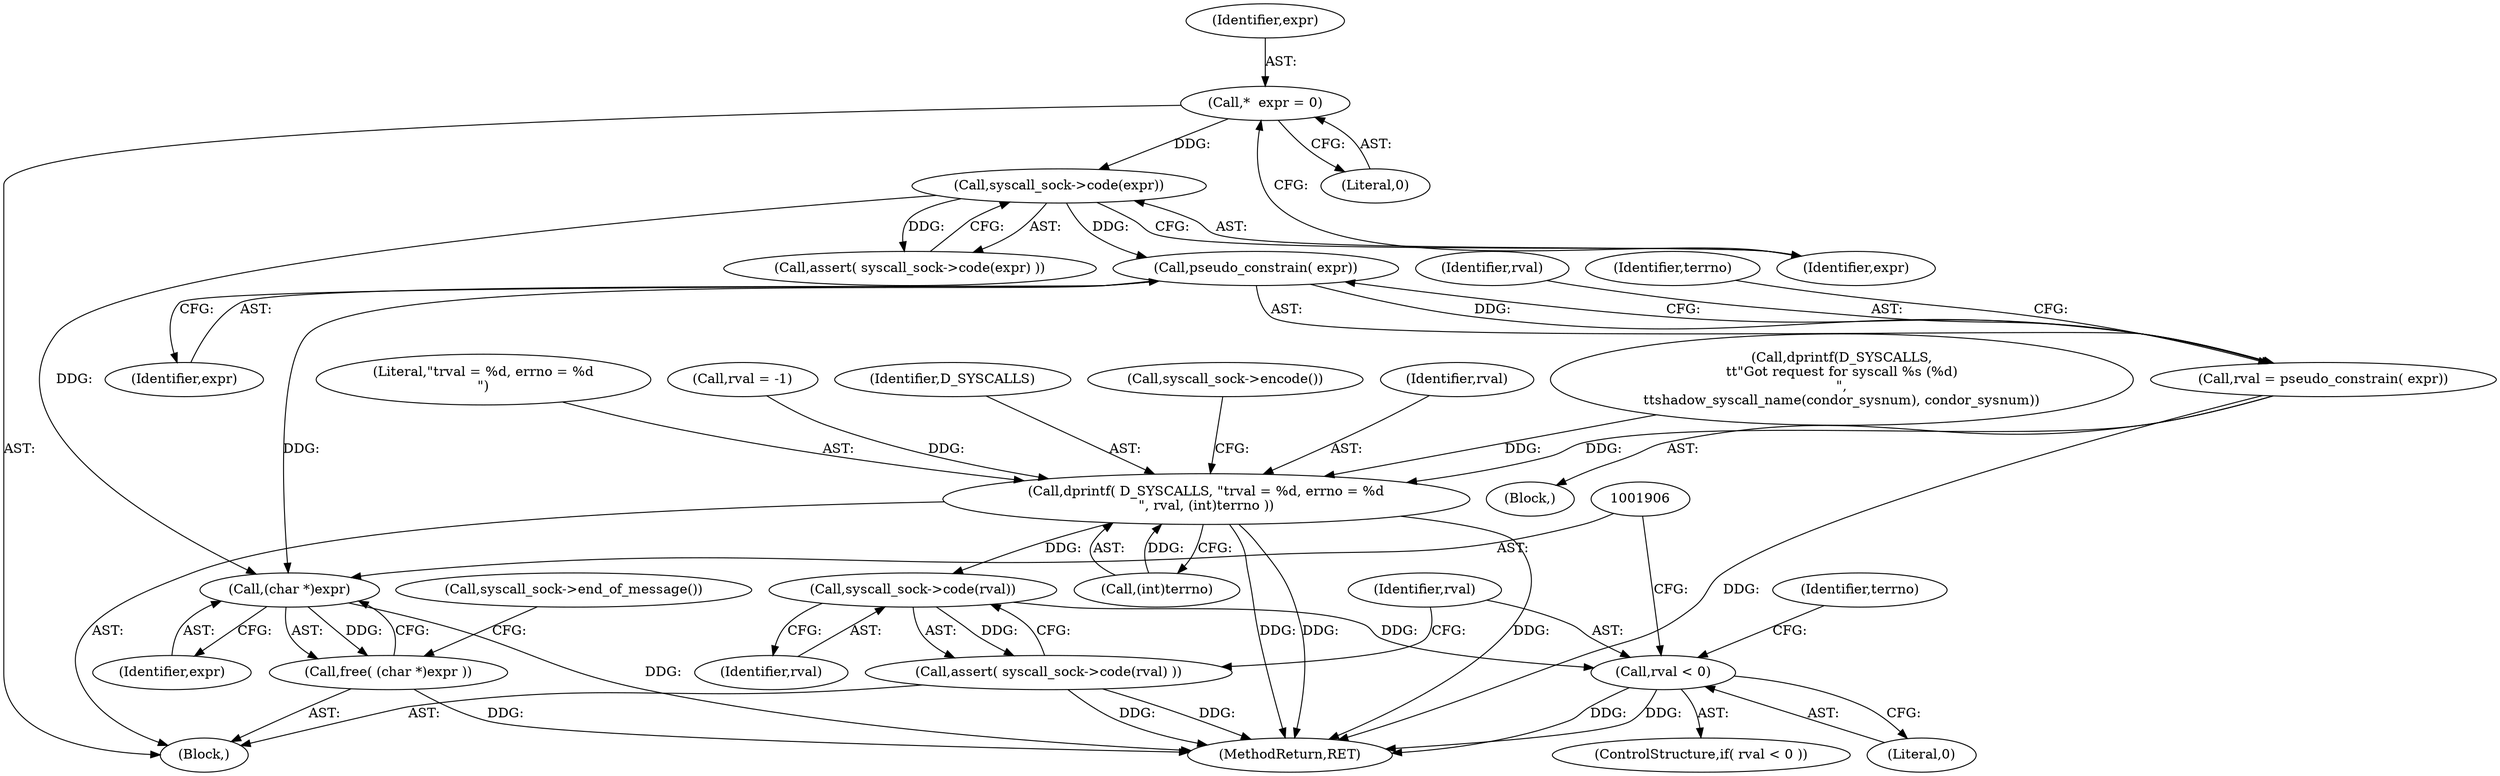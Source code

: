digraph "0_htcondor_5e5571d1a431eb3c61977b6dd6ec90186ef79867_4@pointer" {
"1001867" [label="(Call,pseudo_constrain( expr))"];
"1001852" [label="(Call,syscall_sock->code(expr))"];
"1001848" [label="(Call,*  expr = 0)"];
"1001865" [label="(Call,rval = pseudo_constrain( expr))"];
"1001885" [label="(Call,dprintf( D_SYSCALLS, \"\trval = %d, errno = %d\n\", rval, (int)terrno ))"];
"1001894" [label="(Call,syscall_sock->code(rval))"];
"1001893" [label="(Call,assert( syscall_sock->code(rval) ))"];
"1001897" [label="(Call,rval < 0)"];
"1001905" [label="(Call,(char *)expr)"];
"1001904" [label="(Call,free( (char *)expr ))"];
"1001899" [label="(Literal,0)"];
"1001866" [label="(Identifier,rval)"];
"1001849" [label="(Identifier,expr)"];
"1001853" [label="(Identifier,expr)"];
"1001876" [label="(Call,rval = -1)"];
"1001888" [label="(Identifier,rval)"];
"1001848" [label="(Call,*  expr = 0)"];
"1001909" [label="(Call,syscall_sock->end_of_message())"];
"1001885" [label="(Call,dprintf( D_SYSCALLS, \"\trval = %d, errno = %d\n\", rval, (int)terrno ))"];
"1000224" [label="(Call,dprintf(D_SYSCALLS,\n\t\t\"Got request for syscall %s (%d)\n\",\n\t\tshadow_syscall_name(condor_sysnum), condor_sysnum))"];
"1001897" [label="(Call,rval < 0)"];
"1001896" [label="(ControlStructure,if( rval < 0 ))"];
"1001846" [label="(Block,)"];
"1001870" [label="(Identifier,terrno)"];
"1001894" [label="(Call,syscall_sock->code(rval))"];
"1001886" [label="(Identifier,D_SYSCALLS)"];
"1001867" [label="(Call,pseudo_constrain( expr))"];
"1001864" [label="(Block,)"];
"1001895" [label="(Identifier,rval)"];
"1001898" [label="(Identifier,rval)"];
"1001892" [label="(Call,syscall_sock->encode())"];
"1001893" [label="(Call,assert( syscall_sock->code(rval) ))"];
"1001903" [label="(Identifier,terrno)"];
"1001851" [label="(Call,assert( syscall_sock->code(expr) ))"];
"1001865" [label="(Call,rval = pseudo_constrain( expr))"];
"1001904" [label="(Call,free( (char *)expr ))"];
"1001905" [label="(Call,(char *)expr)"];
"1001887" [label="(Literal,\"\trval = %d, errno = %d\n\")"];
"1001907" [label="(Identifier,expr)"];
"1001850" [label="(Literal,0)"];
"1001889" [label="(Call,(int)terrno)"];
"1001868" [label="(Identifier,expr)"];
"1001852" [label="(Call,syscall_sock->code(expr))"];
"1002472" [label="(MethodReturn,RET)"];
"1001867" -> "1001865"  [label="AST: "];
"1001867" -> "1001868"  [label="CFG: "];
"1001868" -> "1001867"  [label="AST: "];
"1001865" -> "1001867"  [label="CFG: "];
"1001867" -> "1001865"  [label="DDG: "];
"1001852" -> "1001867"  [label="DDG: "];
"1001867" -> "1001905"  [label="DDG: "];
"1001852" -> "1001851"  [label="AST: "];
"1001852" -> "1001853"  [label="CFG: "];
"1001853" -> "1001852"  [label="AST: "];
"1001851" -> "1001852"  [label="CFG: "];
"1001852" -> "1001851"  [label="DDG: "];
"1001848" -> "1001852"  [label="DDG: "];
"1001852" -> "1001905"  [label="DDG: "];
"1001848" -> "1001846"  [label="AST: "];
"1001848" -> "1001850"  [label="CFG: "];
"1001849" -> "1001848"  [label="AST: "];
"1001850" -> "1001848"  [label="AST: "];
"1001853" -> "1001848"  [label="CFG: "];
"1001865" -> "1001864"  [label="AST: "];
"1001866" -> "1001865"  [label="AST: "];
"1001870" -> "1001865"  [label="CFG: "];
"1001865" -> "1002472"  [label="DDG: "];
"1001865" -> "1001885"  [label="DDG: "];
"1001885" -> "1001846"  [label="AST: "];
"1001885" -> "1001889"  [label="CFG: "];
"1001886" -> "1001885"  [label="AST: "];
"1001887" -> "1001885"  [label="AST: "];
"1001888" -> "1001885"  [label="AST: "];
"1001889" -> "1001885"  [label="AST: "];
"1001892" -> "1001885"  [label="CFG: "];
"1001885" -> "1002472"  [label="DDG: "];
"1001885" -> "1002472"  [label="DDG: "];
"1001885" -> "1002472"  [label="DDG: "];
"1000224" -> "1001885"  [label="DDG: "];
"1001876" -> "1001885"  [label="DDG: "];
"1001889" -> "1001885"  [label="DDG: "];
"1001885" -> "1001894"  [label="DDG: "];
"1001894" -> "1001893"  [label="AST: "];
"1001894" -> "1001895"  [label="CFG: "];
"1001895" -> "1001894"  [label="AST: "];
"1001893" -> "1001894"  [label="CFG: "];
"1001894" -> "1001893"  [label="DDG: "];
"1001894" -> "1001897"  [label="DDG: "];
"1001893" -> "1001846"  [label="AST: "];
"1001898" -> "1001893"  [label="CFG: "];
"1001893" -> "1002472"  [label="DDG: "];
"1001893" -> "1002472"  [label="DDG: "];
"1001897" -> "1001896"  [label="AST: "];
"1001897" -> "1001899"  [label="CFG: "];
"1001898" -> "1001897"  [label="AST: "];
"1001899" -> "1001897"  [label="AST: "];
"1001903" -> "1001897"  [label="CFG: "];
"1001906" -> "1001897"  [label="CFG: "];
"1001897" -> "1002472"  [label="DDG: "];
"1001897" -> "1002472"  [label="DDG: "];
"1001905" -> "1001904"  [label="AST: "];
"1001905" -> "1001907"  [label="CFG: "];
"1001906" -> "1001905"  [label="AST: "];
"1001907" -> "1001905"  [label="AST: "];
"1001904" -> "1001905"  [label="CFG: "];
"1001905" -> "1002472"  [label="DDG: "];
"1001905" -> "1001904"  [label="DDG: "];
"1001904" -> "1001846"  [label="AST: "];
"1001909" -> "1001904"  [label="CFG: "];
"1001904" -> "1002472"  [label="DDG: "];
}
